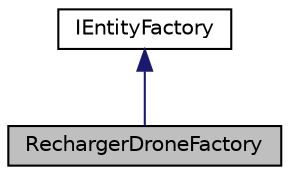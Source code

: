 digraph "RechargerDroneFactory"
{
 // LATEX_PDF_SIZE
  edge [fontname="Helvetica",fontsize="10",labelfontname="Helvetica",labelfontsize="10"];
  node [fontname="Helvetica",fontsize="10",shape=record];
  Node1 [label="RechargerDroneFactory",height=0.2,width=0.4,color="black", fillcolor="grey75", style="filled", fontcolor="black",tooltip="Recharger Drone Factory to produce Recharger Drones class."];
  Node2 -> Node1 [dir="back",color="midnightblue",fontsize="10",style="solid"];
  Node2 [label="IEntityFactory",height=0.2,width=0.4,color="black", fillcolor="white", style="filled",URL="$classIEntityFactory.html",tooltip="Composite Factory Interface."];
}
